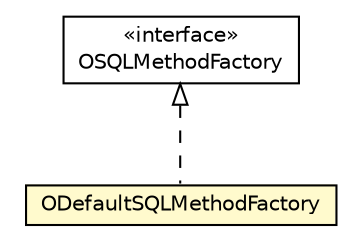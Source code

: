 #!/usr/local/bin/dot
#
# Class diagram 
# Generated by UMLGraph version R5_6-24-gf6e263 (http://www.umlgraph.org/)
#

digraph G {
	edge [fontname="Helvetica",fontsize=10,labelfontname="Helvetica",labelfontsize=10];
	node [fontname="Helvetica",fontsize=10,shape=plaintext];
	nodesep=0.25;
	ranksep=0.5;
	// com.orientechnologies.orient.core.sql.method.ODefaultSQLMethodFactory
	c2655641 [label=<<table title="com.orientechnologies.orient.core.sql.method.ODefaultSQLMethodFactory" border="0" cellborder="1" cellspacing="0" cellpadding="2" port="p" bgcolor="lemonChiffon" href="./ODefaultSQLMethodFactory.html">
		<tr><td><table border="0" cellspacing="0" cellpadding="1">
<tr><td align="center" balign="center"> ODefaultSQLMethodFactory </td></tr>
		</table></td></tr>
		</table>>, URL="./ODefaultSQLMethodFactory.html", fontname="Helvetica", fontcolor="black", fontsize=10.0];
	// com.orientechnologies.orient.core.sql.method.OSQLMethodFactory
	c2655644 [label=<<table title="com.orientechnologies.orient.core.sql.method.OSQLMethodFactory" border="0" cellborder="1" cellspacing="0" cellpadding="2" port="p" href="./OSQLMethodFactory.html">
		<tr><td><table border="0" cellspacing="0" cellpadding="1">
<tr><td align="center" balign="center"> &#171;interface&#187; </td></tr>
<tr><td align="center" balign="center"> OSQLMethodFactory </td></tr>
		</table></td></tr>
		</table>>, URL="./OSQLMethodFactory.html", fontname="Helvetica", fontcolor="black", fontsize=10.0];
	//com.orientechnologies.orient.core.sql.method.ODefaultSQLMethodFactory implements com.orientechnologies.orient.core.sql.method.OSQLMethodFactory
	c2655644:p -> c2655641:p [dir=back,arrowtail=empty,style=dashed];
}

